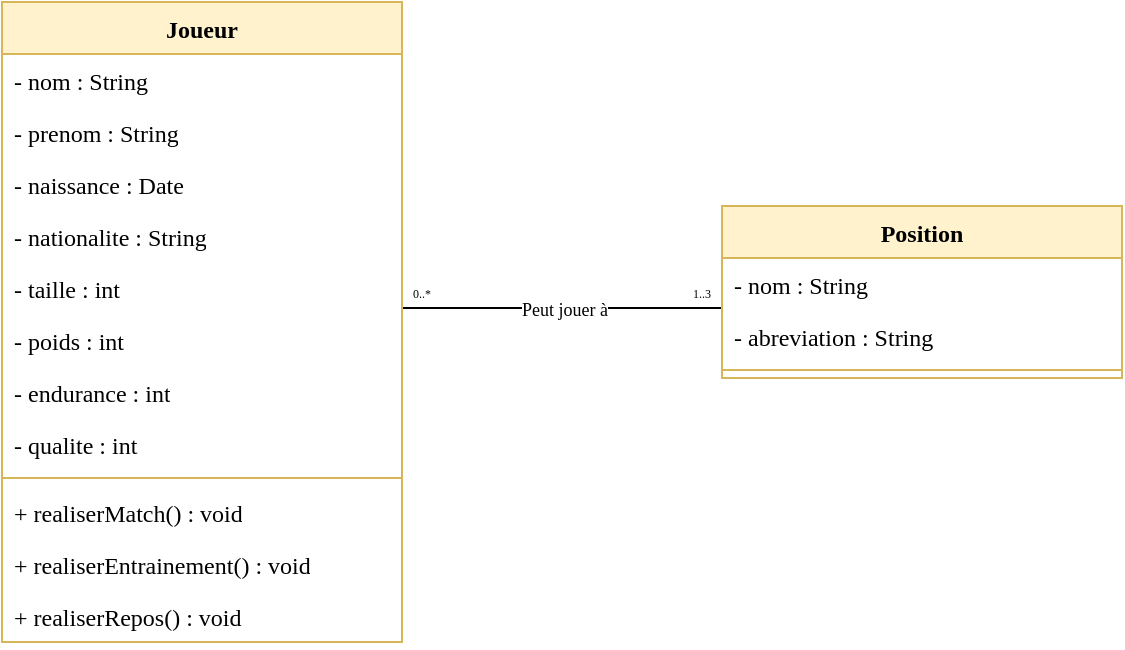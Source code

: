 <mxfile version="26.2.2">
  <diagram name="Page-1" id="bPuFZjUi1AL_pEAQR9ox">
    <mxGraphModel dx="1142" dy="673" grid="1" gridSize="10" guides="1" tooltips="1" connect="1" arrows="1" fold="1" page="1" pageScale="1" pageWidth="1654" pageHeight="1169" math="0" shadow="0">
      <root>
        <mxCell id="0" />
        <mxCell id="1" parent="0" />
        <mxCell id="Eg1cmbTTBJbZFbh08boU-16" style="edgeStyle=orthogonalEdgeStyle;rounded=0;orthogonalLoop=1;jettySize=auto;html=1;entryX=1;entryY=0;entryDx=0;entryDy=0;endArrow=none;startFill=0;" edge="1" parent="1">
          <mxGeometry relative="1" as="geometry">
            <mxPoint x="760" y="593" as="sourcePoint" />
            <mxPoint x="920" y="593" as="targetPoint" />
            <Array as="points">
              <mxPoint x="760" y="593" />
            </Array>
          </mxGeometry>
        </mxCell>
        <mxCell id="Eg1cmbTTBJbZFbh08boU-30" value="&lt;span style=&quot;font-family: &amp;quot;Comic Sans MS&amp;quot;; font-size: 9px;&quot;&gt;Peut jouer à&lt;/span&gt;" style="edgeLabel;html=1;align=center;verticalAlign=middle;resizable=0;points=[];" vertex="1" connectable="0" parent="Eg1cmbTTBJbZFbh08boU-16">
          <mxGeometry x="-0.095" y="1" relative="1" as="geometry">
            <mxPoint x="8" y="1" as="offset" />
          </mxGeometry>
        </mxCell>
        <mxCell id="Eg1cmbTTBJbZFbh08boU-26" value="&lt;font face=&quot;Comic Sans MS&quot; style=&quot;font-size: 6px;&quot;&gt;0..*&lt;/font&gt;" style="text;html=1;align=center;verticalAlign=middle;whiteSpace=wrap;rounded=0;" vertex="1" parent="1">
          <mxGeometry x="760" y="575" width="20" height="18" as="geometry" />
        </mxCell>
        <mxCell id="Eg1cmbTTBJbZFbh08boU-35" value="&lt;font face=&quot;Comic Sans MS&quot; style=&quot;font-size: 6px;&quot;&gt;1..3&lt;/font&gt;" style="text;html=1;align=center;verticalAlign=middle;whiteSpace=wrap;rounded=0;" vertex="1" parent="1">
          <mxGeometry x="900" y="575" width="20" height="18" as="geometry" />
        </mxCell>
        <mxCell id="Eg1cmbTTBJbZFbh08boU-38" value="&lt;font style=&quot;&quot; face=&quot;Comic Sans MS&quot;&gt;Joueur&lt;/font&gt;" style="swimlane;fontStyle=1;align=center;verticalAlign=top;childLayout=stackLayout;horizontal=1;startSize=26;horizontalStack=0;resizeParent=1;resizeParentMax=0;resizeLast=0;collapsible=1;marginBottom=0;whiteSpace=wrap;html=1;fillColor=#fff2cc;strokeColor=#d6b656;" vertex="1" parent="1">
          <mxGeometry x="560" y="440" width="200" height="320" as="geometry" />
        </mxCell>
        <mxCell id="0TyT_RYLDZ_SMIHeVWue-2" value="&lt;font style=&quot;&quot; face=&quot;Comic Sans MS&quot;&gt;- nom : String&lt;/font&gt;" style="text;strokeColor=none;fillColor=none;align=left;verticalAlign=top;spacingLeft=4;spacingRight=4;overflow=hidden;rotatable=0;points=[[0,0.5],[1,0.5]];portConstraint=eastwest;whiteSpace=wrap;html=1;" parent="Eg1cmbTTBJbZFbh08boU-38" vertex="1">
          <mxGeometry y="26" width="200" height="26" as="geometry" />
        </mxCell>
        <mxCell id="0TyT_RYLDZ_SMIHeVWue-3" value="&lt;font face=&quot;Comic Sans MS&quot;&gt;- prenom : String&lt;/font&gt;" style="text;strokeColor=none;fillColor=none;align=left;verticalAlign=top;spacingLeft=4;spacingRight=4;overflow=hidden;rotatable=0;points=[[0,0.5],[1,0.5]];portConstraint=eastwest;whiteSpace=wrap;html=1;" parent="Eg1cmbTTBJbZFbh08boU-38" vertex="1">
          <mxGeometry y="52" width="200" height="26" as="geometry" />
        </mxCell>
        <mxCell id="0TyT_RYLDZ_SMIHeVWue-4" value="&lt;font face=&quot;Comic Sans MS&quot;&gt;- naissance : Date&lt;/font&gt;" style="text;strokeColor=none;fillColor=none;align=left;verticalAlign=top;spacingLeft=4;spacingRight=4;overflow=hidden;rotatable=0;points=[[0,0.5],[1,0.5]];portConstraint=eastwest;whiteSpace=wrap;html=1;" parent="Eg1cmbTTBJbZFbh08boU-38" vertex="1">
          <mxGeometry y="78" width="200" height="26" as="geometry" />
        </mxCell>
        <mxCell id="0TyT_RYLDZ_SMIHeVWue-6" value="&lt;font face=&quot;Comic Sans MS&quot;&gt;- nationalite : String&lt;/font&gt;" style="text;strokeColor=none;fillColor=none;align=left;verticalAlign=top;spacingLeft=4;spacingRight=4;overflow=hidden;rotatable=0;points=[[0,0.5],[1,0.5]];portConstraint=eastwest;whiteSpace=wrap;html=1;" parent="Eg1cmbTTBJbZFbh08boU-38" vertex="1">
          <mxGeometry y="104" width="200" height="26" as="geometry" />
        </mxCell>
        <mxCell id="0TyT_RYLDZ_SMIHeVWue-5" value="&lt;font face=&quot;Comic Sans MS&quot;&gt;- taille : int&lt;/font&gt;" style="text;strokeColor=none;fillColor=none;align=left;verticalAlign=top;spacingLeft=4;spacingRight=4;overflow=hidden;rotatable=0;points=[[0,0.5],[1,0.5]];portConstraint=eastwest;whiteSpace=wrap;html=1;" parent="Eg1cmbTTBJbZFbh08boU-38" vertex="1">
          <mxGeometry y="130" width="200" height="26" as="geometry" />
        </mxCell>
        <mxCell id="0TyT_RYLDZ_SMIHeVWue-8" value="&lt;font face=&quot;Comic Sans MS&quot;&gt;- poids : int&lt;/font&gt;" style="text;strokeColor=none;fillColor=none;align=left;verticalAlign=top;spacingLeft=4;spacingRight=4;overflow=hidden;rotatable=0;points=[[0,0.5],[1,0.5]];portConstraint=eastwest;whiteSpace=wrap;html=1;" parent="Eg1cmbTTBJbZFbh08boU-38" vertex="1">
          <mxGeometry y="156" width="200" height="26" as="geometry" />
        </mxCell>
        <mxCell id="Eg1cmbTTBJbZFbh08boU-36" value="&lt;font face=&quot;Comic Sans MS&quot;&gt;- endurance : int&lt;/font&gt;" style="text;strokeColor=none;fillColor=none;align=left;verticalAlign=top;spacingLeft=4;spacingRight=4;overflow=hidden;rotatable=0;points=[[0,0.5],[1,0.5]];portConstraint=eastwest;whiteSpace=wrap;html=1;" vertex="1" parent="Eg1cmbTTBJbZFbh08boU-38">
          <mxGeometry y="182" width="200" height="26" as="geometry" />
        </mxCell>
        <mxCell id="Eg1cmbTTBJbZFbh08boU-37" value="&lt;font face=&quot;Comic Sans MS&quot;&gt;- qualite : int&lt;/font&gt;" style="text;strokeColor=none;fillColor=none;align=left;verticalAlign=top;spacingLeft=4;spacingRight=4;overflow=hidden;rotatable=0;points=[[0,0.5],[1,0.5]];portConstraint=eastwest;whiteSpace=wrap;html=1;" vertex="1" parent="Eg1cmbTTBJbZFbh08boU-38">
          <mxGeometry y="208" width="200" height="26" as="geometry" />
        </mxCell>
        <mxCell id="Eg1cmbTTBJbZFbh08boU-40" value="" style="line;strokeWidth=1;fillColor=none;align=left;verticalAlign=middle;spacingTop=-1;spacingLeft=3;spacingRight=3;rotatable=0;labelPosition=right;points=[];portConstraint=eastwest;strokeColor=inherit;" vertex="1" parent="Eg1cmbTTBJbZFbh08boU-38">
          <mxGeometry y="234" width="200" height="8" as="geometry" />
        </mxCell>
        <mxCell id="Eg1cmbTTBJbZFbh08boU-41" value="&lt;font face=&quot;Comic Sans MS&quot;&gt;+ realiserMatch() : void&lt;/font&gt;" style="text;strokeColor=none;fillColor=none;align=left;verticalAlign=top;spacingLeft=4;spacingRight=4;overflow=hidden;rotatable=0;points=[[0,0.5],[1,0.5]];portConstraint=eastwest;whiteSpace=wrap;html=1;" vertex="1" parent="Eg1cmbTTBJbZFbh08boU-38">
          <mxGeometry y="242" width="200" height="26" as="geometry" />
        </mxCell>
        <mxCell id="Eg1cmbTTBJbZFbh08boU-42" value="&lt;font face=&quot;Comic Sans MS&quot;&gt;+ realiserEntrainement() : void&lt;/font&gt;" style="text;strokeColor=none;fillColor=none;align=left;verticalAlign=top;spacingLeft=4;spacingRight=4;overflow=hidden;rotatable=0;points=[[0,0.5],[1,0.5]];portConstraint=eastwest;whiteSpace=wrap;html=1;" vertex="1" parent="Eg1cmbTTBJbZFbh08boU-38">
          <mxGeometry y="268" width="200" height="26" as="geometry" />
        </mxCell>
        <mxCell id="Eg1cmbTTBJbZFbh08boU-43" value="&lt;font face=&quot;Comic Sans MS&quot;&gt;+ realiserRepos() : void&lt;/font&gt;" style="text;strokeColor=none;fillColor=none;align=left;verticalAlign=top;spacingLeft=4;spacingRight=4;overflow=hidden;rotatable=0;points=[[0,0.5],[1,0.5]];portConstraint=eastwest;whiteSpace=wrap;html=1;" vertex="1" parent="Eg1cmbTTBJbZFbh08boU-38">
          <mxGeometry y="294" width="200" height="26" as="geometry" />
        </mxCell>
        <mxCell id="Eg1cmbTTBJbZFbh08boU-44" value="&lt;font style=&quot;&quot; face=&quot;Comic Sans MS&quot;&gt;Position&lt;/font&gt;" style="swimlane;fontStyle=1;align=center;verticalAlign=top;childLayout=stackLayout;horizontal=1;startSize=26;horizontalStack=0;resizeParent=1;resizeParentMax=0;resizeLast=0;collapsible=1;marginBottom=0;whiteSpace=wrap;html=1;fillColor=#fff2cc;strokeColor=#d6b656;" vertex="1" parent="1">
          <mxGeometry x="920" y="542" width="200" height="86" as="geometry" />
        </mxCell>
        <mxCell id="9" value="&lt;font style=&quot;&quot; face=&quot;Comic Sans MS&quot;&gt;- nom : String&lt;/font&gt;" style="text;strokeColor=none;fillColor=none;align=left;verticalAlign=top;spacingLeft=4;spacingRight=4;overflow=hidden;rotatable=0;points=[[0,0.5],[1,0.5]];portConstraint=eastwest;whiteSpace=wrap;html=1;" parent="Eg1cmbTTBJbZFbh08boU-44" vertex="1">
          <mxGeometry y="26" width="200" height="26" as="geometry" />
        </mxCell>
        <mxCell id="10" value="&lt;font style=&quot;&quot; face=&quot;Comic Sans MS&quot;&gt;- abreviation : String&lt;/font&gt;" style="text;strokeColor=none;fillColor=none;align=left;verticalAlign=top;spacingLeft=4;spacingRight=4;overflow=hidden;rotatable=0;points=[[0,0.5],[1,0.5]];portConstraint=eastwest;whiteSpace=wrap;html=1;" parent="Eg1cmbTTBJbZFbh08boU-44" vertex="1">
          <mxGeometry y="52" width="200" height="26" as="geometry" />
        </mxCell>
        <mxCell id="Eg1cmbTTBJbZFbh08boU-53" value="" style="line;strokeWidth=1;fillColor=none;align=left;verticalAlign=middle;spacingTop=-1;spacingLeft=3;spacingRight=3;rotatable=0;labelPosition=right;points=[];portConstraint=eastwest;strokeColor=inherit;" vertex="1" parent="Eg1cmbTTBJbZFbh08boU-44">
          <mxGeometry y="78" width="200" height="8" as="geometry" />
        </mxCell>
      </root>
    </mxGraphModel>
  </diagram>
</mxfile>
